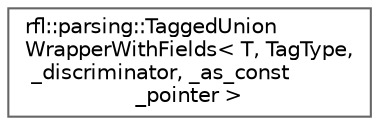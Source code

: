 digraph "类继承关系图"
{
 // LATEX_PDF_SIZE
  bgcolor="transparent";
  edge [fontname=Helvetica,fontsize=10,labelfontname=Helvetica,labelfontsize=10];
  node [fontname=Helvetica,fontsize=10,shape=box,height=0.2,width=0.4];
  rankdir="LR";
  Node0 [id="Node000000",label="rfl::parsing::TaggedUnion\lWrapperWithFields\< T, TagType,\l _discriminator, _as_const\l_pointer \>",height=0.2,width=0.4,color="grey40", fillcolor="white", style="filled",URL="$structrfl_1_1parsing_1_1_tagged_union_wrapper_with_fields.html",tooltip=" "];
}

